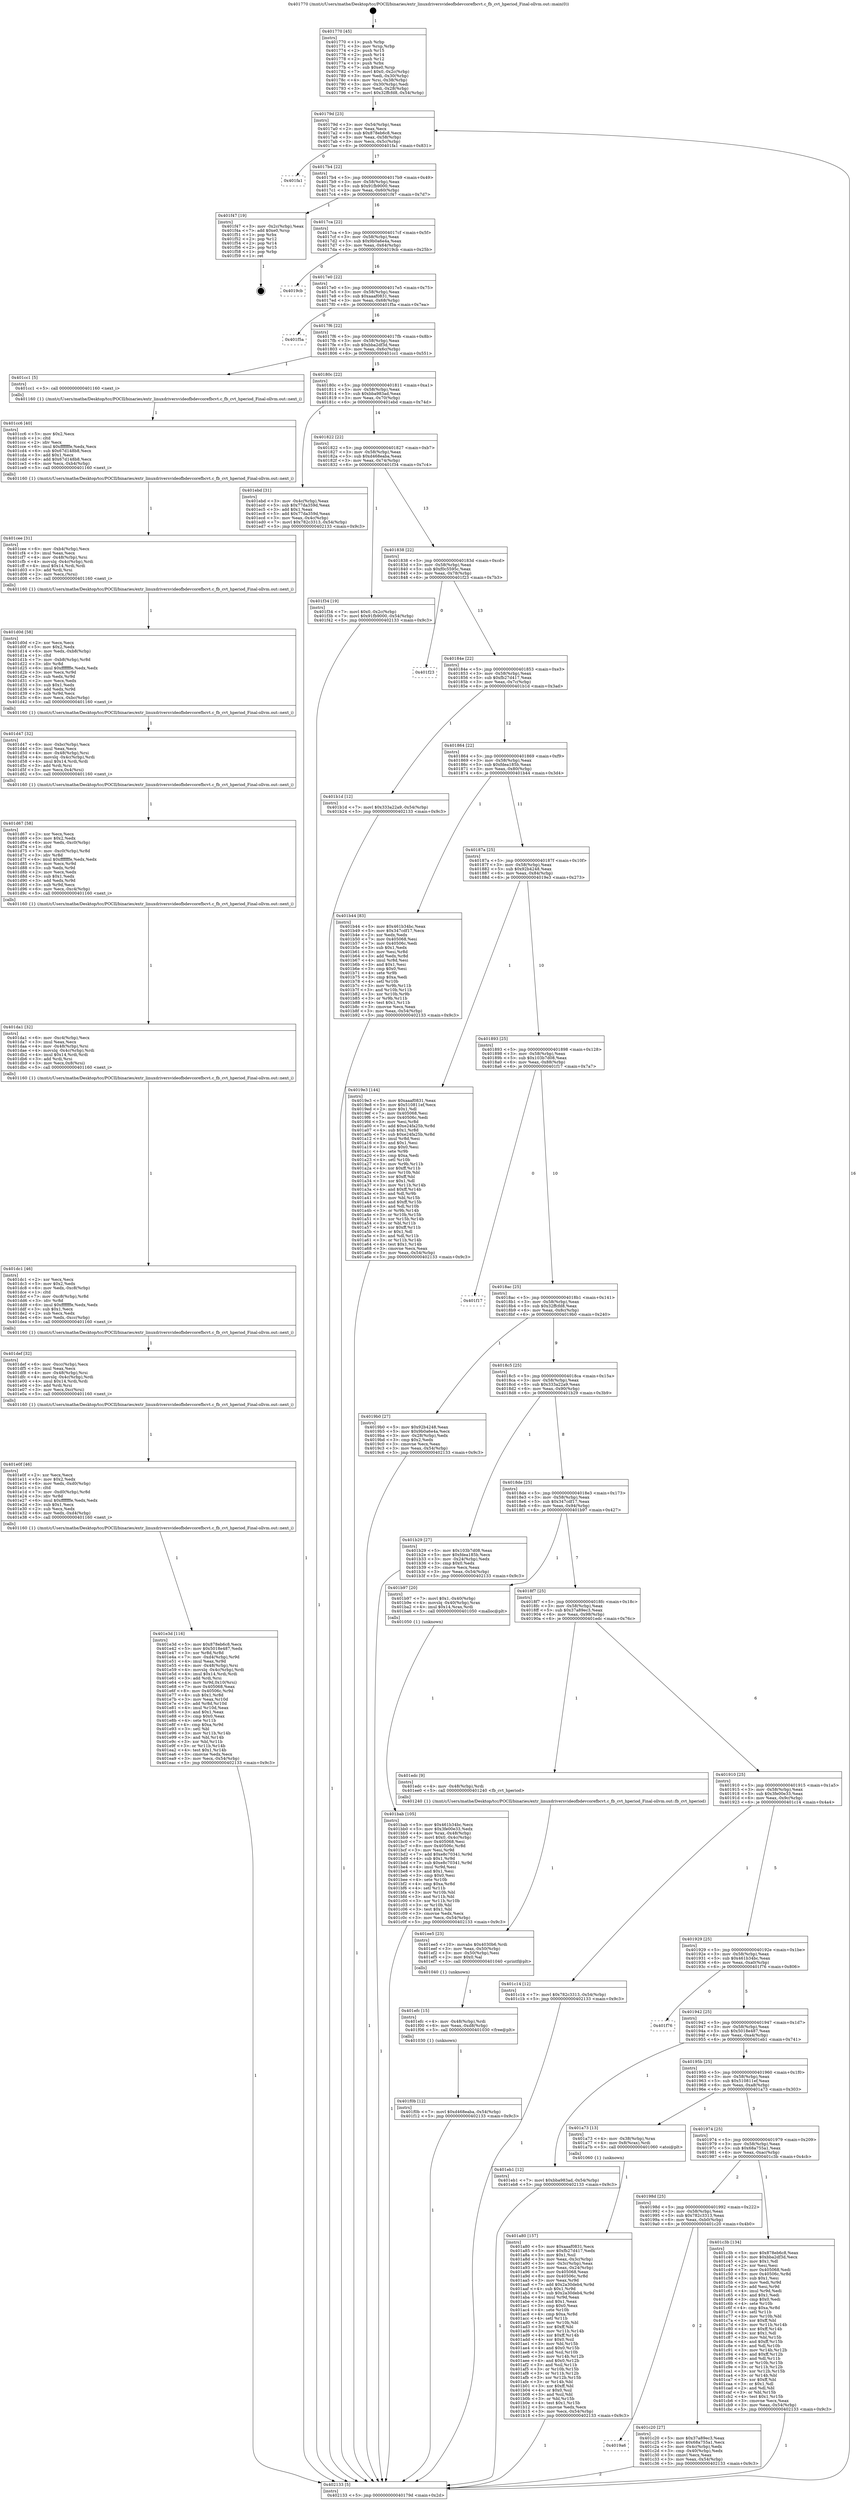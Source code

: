 digraph "0x401770" {
  label = "0x401770 (/mnt/c/Users/mathe/Desktop/tcc/POCII/binaries/extr_linuxdriversvideofbdevcorefbcvt.c_fb_cvt_hperiod_Final-ollvm.out::main(0))"
  labelloc = "t"
  node[shape=record]

  Entry [label="",width=0.3,height=0.3,shape=circle,fillcolor=black,style=filled]
  "0x40179d" [label="{
     0x40179d [23]\l
     | [instrs]\l
     &nbsp;&nbsp;0x40179d \<+3\>: mov -0x54(%rbp),%eax\l
     &nbsp;&nbsp;0x4017a0 \<+2\>: mov %eax,%ecx\l
     &nbsp;&nbsp;0x4017a2 \<+6\>: sub $0x878eb6c8,%ecx\l
     &nbsp;&nbsp;0x4017a8 \<+3\>: mov %eax,-0x58(%rbp)\l
     &nbsp;&nbsp;0x4017ab \<+3\>: mov %ecx,-0x5c(%rbp)\l
     &nbsp;&nbsp;0x4017ae \<+6\>: je 0000000000401fa1 \<main+0x831\>\l
  }"]
  "0x401fa1" [label="{
     0x401fa1\l
  }", style=dashed]
  "0x4017b4" [label="{
     0x4017b4 [22]\l
     | [instrs]\l
     &nbsp;&nbsp;0x4017b4 \<+5\>: jmp 00000000004017b9 \<main+0x49\>\l
     &nbsp;&nbsp;0x4017b9 \<+3\>: mov -0x58(%rbp),%eax\l
     &nbsp;&nbsp;0x4017bc \<+5\>: sub $0x91fb9000,%eax\l
     &nbsp;&nbsp;0x4017c1 \<+3\>: mov %eax,-0x60(%rbp)\l
     &nbsp;&nbsp;0x4017c4 \<+6\>: je 0000000000401f47 \<main+0x7d7\>\l
  }"]
  Exit [label="",width=0.3,height=0.3,shape=circle,fillcolor=black,style=filled,peripheries=2]
  "0x401f47" [label="{
     0x401f47 [19]\l
     | [instrs]\l
     &nbsp;&nbsp;0x401f47 \<+3\>: mov -0x2c(%rbp),%eax\l
     &nbsp;&nbsp;0x401f4a \<+7\>: add $0xe0,%rsp\l
     &nbsp;&nbsp;0x401f51 \<+1\>: pop %rbx\l
     &nbsp;&nbsp;0x401f52 \<+2\>: pop %r12\l
     &nbsp;&nbsp;0x401f54 \<+2\>: pop %r14\l
     &nbsp;&nbsp;0x401f56 \<+2\>: pop %r15\l
     &nbsp;&nbsp;0x401f58 \<+1\>: pop %rbp\l
     &nbsp;&nbsp;0x401f59 \<+1\>: ret\l
  }"]
  "0x4017ca" [label="{
     0x4017ca [22]\l
     | [instrs]\l
     &nbsp;&nbsp;0x4017ca \<+5\>: jmp 00000000004017cf \<main+0x5f\>\l
     &nbsp;&nbsp;0x4017cf \<+3\>: mov -0x58(%rbp),%eax\l
     &nbsp;&nbsp;0x4017d2 \<+5\>: sub $0x9b0a6e4a,%eax\l
     &nbsp;&nbsp;0x4017d7 \<+3\>: mov %eax,-0x64(%rbp)\l
     &nbsp;&nbsp;0x4017da \<+6\>: je 00000000004019cb \<main+0x25b\>\l
  }"]
  "0x401f0b" [label="{
     0x401f0b [12]\l
     | [instrs]\l
     &nbsp;&nbsp;0x401f0b \<+7\>: movl $0xd468eaba,-0x54(%rbp)\l
     &nbsp;&nbsp;0x401f12 \<+5\>: jmp 0000000000402133 \<main+0x9c3\>\l
  }"]
  "0x4019cb" [label="{
     0x4019cb\l
  }", style=dashed]
  "0x4017e0" [label="{
     0x4017e0 [22]\l
     | [instrs]\l
     &nbsp;&nbsp;0x4017e0 \<+5\>: jmp 00000000004017e5 \<main+0x75\>\l
     &nbsp;&nbsp;0x4017e5 \<+3\>: mov -0x58(%rbp),%eax\l
     &nbsp;&nbsp;0x4017e8 \<+5\>: sub $0xaaaf0831,%eax\l
     &nbsp;&nbsp;0x4017ed \<+3\>: mov %eax,-0x68(%rbp)\l
     &nbsp;&nbsp;0x4017f0 \<+6\>: je 0000000000401f5a \<main+0x7ea\>\l
  }"]
  "0x401efc" [label="{
     0x401efc [15]\l
     | [instrs]\l
     &nbsp;&nbsp;0x401efc \<+4\>: mov -0x48(%rbp),%rdi\l
     &nbsp;&nbsp;0x401f00 \<+6\>: mov %eax,-0xd8(%rbp)\l
     &nbsp;&nbsp;0x401f06 \<+5\>: call 0000000000401030 \<free@plt\>\l
     | [calls]\l
     &nbsp;&nbsp;0x401030 \{1\} (unknown)\l
  }"]
  "0x401f5a" [label="{
     0x401f5a\l
  }", style=dashed]
  "0x4017f6" [label="{
     0x4017f6 [22]\l
     | [instrs]\l
     &nbsp;&nbsp;0x4017f6 \<+5\>: jmp 00000000004017fb \<main+0x8b\>\l
     &nbsp;&nbsp;0x4017fb \<+3\>: mov -0x58(%rbp),%eax\l
     &nbsp;&nbsp;0x4017fe \<+5\>: sub $0xbba2df3d,%eax\l
     &nbsp;&nbsp;0x401803 \<+3\>: mov %eax,-0x6c(%rbp)\l
     &nbsp;&nbsp;0x401806 \<+6\>: je 0000000000401cc1 \<main+0x551\>\l
  }"]
  "0x401ee5" [label="{
     0x401ee5 [23]\l
     | [instrs]\l
     &nbsp;&nbsp;0x401ee5 \<+10\>: movabs $0x4030b6,%rdi\l
     &nbsp;&nbsp;0x401eef \<+3\>: mov %eax,-0x50(%rbp)\l
     &nbsp;&nbsp;0x401ef2 \<+3\>: mov -0x50(%rbp),%esi\l
     &nbsp;&nbsp;0x401ef5 \<+2\>: mov $0x0,%al\l
     &nbsp;&nbsp;0x401ef7 \<+5\>: call 0000000000401040 \<printf@plt\>\l
     | [calls]\l
     &nbsp;&nbsp;0x401040 \{1\} (unknown)\l
  }"]
  "0x401cc1" [label="{
     0x401cc1 [5]\l
     | [instrs]\l
     &nbsp;&nbsp;0x401cc1 \<+5\>: call 0000000000401160 \<next_i\>\l
     | [calls]\l
     &nbsp;&nbsp;0x401160 \{1\} (/mnt/c/Users/mathe/Desktop/tcc/POCII/binaries/extr_linuxdriversvideofbdevcorefbcvt.c_fb_cvt_hperiod_Final-ollvm.out::next_i)\l
  }"]
  "0x40180c" [label="{
     0x40180c [22]\l
     | [instrs]\l
     &nbsp;&nbsp;0x40180c \<+5\>: jmp 0000000000401811 \<main+0xa1\>\l
     &nbsp;&nbsp;0x401811 \<+3\>: mov -0x58(%rbp),%eax\l
     &nbsp;&nbsp;0x401814 \<+5\>: sub $0xbba983ad,%eax\l
     &nbsp;&nbsp;0x401819 \<+3\>: mov %eax,-0x70(%rbp)\l
     &nbsp;&nbsp;0x40181c \<+6\>: je 0000000000401ebd \<main+0x74d\>\l
  }"]
  "0x401e3d" [label="{
     0x401e3d [116]\l
     | [instrs]\l
     &nbsp;&nbsp;0x401e3d \<+5\>: mov $0x878eb6c8,%ecx\l
     &nbsp;&nbsp;0x401e42 \<+5\>: mov $0x5018e487,%edx\l
     &nbsp;&nbsp;0x401e47 \<+3\>: xor %r8d,%r8d\l
     &nbsp;&nbsp;0x401e4a \<+7\>: mov -0xd4(%rbp),%r9d\l
     &nbsp;&nbsp;0x401e51 \<+4\>: imul %eax,%r9d\l
     &nbsp;&nbsp;0x401e55 \<+4\>: mov -0x48(%rbp),%rsi\l
     &nbsp;&nbsp;0x401e59 \<+4\>: movslq -0x4c(%rbp),%rdi\l
     &nbsp;&nbsp;0x401e5d \<+4\>: imul $0x14,%rdi,%rdi\l
     &nbsp;&nbsp;0x401e61 \<+3\>: add %rdi,%rsi\l
     &nbsp;&nbsp;0x401e64 \<+4\>: mov %r9d,0x10(%rsi)\l
     &nbsp;&nbsp;0x401e68 \<+7\>: mov 0x405068,%eax\l
     &nbsp;&nbsp;0x401e6f \<+8\>: mov 0x40506c,%r9d\l
     &nbsp;&nbsp;0x401e77 \<+4\>: sub $0x1,%r8d\l
     &nbsp;&nbsp;0x401e7b \<+3\>: mov %eax,%r10d\l
     &nbsp;&nbsp;0x401e7e \<+3\>: add %r8d,%r10d\l
     &nbsp;&nbsp;0x401e81 \<+4\>: imul %r10d,%eax\l
     &nbsp;&nbsp;0x401e85 \<+3\>: and $0x1,%eax\l
     &nbsp;&nbsp;0x401e88 \<+3\>: cmp $0x0,%eax\l
     &nbsp;&nbsp;0x401e8b \<+4\>: sete %r11b\l
     &nbsp;&nbsp;0x401e8f \<+4\>: cmp $0xa,%r9d\l
     &nbsp;&nbsp;0x401e93 \<+3\>: setl %bl\l
     &nbsp;&nbsp;0x401e96 \<+3\>: mov %r11b,%r14b\l
     &nbsp;&nbsp;0x401e99 \<+3\>: and %bl,%r14b\l
     &nbsp;&nbsp;0x401e9c \<+3\>: xor %bl,%r11b\l
     &nbsp;&nbsp;0x401e9f \<+3\>: or %r11b,%r14b\l
     &nbsp;&nbsp;0x401ea2 \<+4\>: test $0x1,%r14b\l
     &nbsp;&nbsp;0x401ea6 \<+3\>: cmovne %edx,%ecx\l
     &nbsp;&nbsp;0x401ea9 \<+3\>: mov %ecx,-0x54(%rbp)\l
     &nbsp;&nbsp;0x401eac \<+5\>: jmp 0000000000402133 \<main+0x9c3\>\l
  }"]
  "0x401ebd" [label="{
     0x401ebd [31]\l
     | [instrs]\l
     &nbsp;&nbsp;0x401ebd \<+3\>: mov -0x4c(%rbp),%eax\l
     &nbsp;&nbsp;0x401ec0 \<+5\>: sub $0x77da359d,%eax\l
     &nbsp;&nbsp;0x401ec5 \<+3\>: add $0x1,%eax\l
     &nbsp;&nbsp;0x401ec8 \<+5\>: add $0x77da359d,%eax\l
     &nbsp;&nbsp;0x401ecd \<+3\>: mov %eax,-0x4c(%rbp)\l
     &nbsp;&nbsp;0x401ed0 \<+7\>: movl $0x782c3313,-0x54(%rbp)\l
     &nbsp;&nbsp;0x401ed7 \<+5\>: jmp 0000000000402133 \<main+0x9c3\>\l
  }"]
  "0x401822" [label="{
     0x401822 [22]\l
     | [instrs]\l
     &nbsp;&nbsp;0x401822 \<+5\>: jmp 0000000000401827 \<main+0xb7\>\l
     &nbsp;&nbsp;0x401827 \<+3\>: mov -0x58(%rbp),%eax\l
     &nbsp;&nbsp;0x40182a \<+5\>: sub $0xd468eaba,%eax\l
     &nbsp;&nbsp;0x40182f \<+3\>: mov %eax,-0x74(%rbp)\l
     &nbsp;&nbsp;0x401832 \<+6\>: je 0000000000401f34 \<main+0x7c4\>\l
  }"]
  "0x401e0f" [label="{
     0x401e0f [46]\l
     | [instrs]\l
     &nbsp;&nbsp;0x401e0f \<+2\>: xor %ecx,%ecx\l
     &nbsp;&nbsp;0x401e11 \<+5\>: mov $0x2,%edx\l
     &nbsp;&nbsp;0x401e16 \<+6\>: mov %edx,-0xd0(%rbp)\l
     &nbsp;&nbsp;0x401e1c \<+1\>: cltd\l
     &nbsp;&nbsp;0x401e1d \<+7\>: mov -0xd0(%rbp),%r8d\l
     &nbsp;&nbsp;0x401e24 \<+3\>: idiv %r8d\l
     &nbsp;&nbsp;0x401e27 \<+6\>: imul $0xfffffffe,%edx,%edx\l
     &nbsp;&nbsp;0x401e2d \<+3\>: sub $0x1,%ecx\l
     &nbsp;&nbsp;0x401e30 \<+2\>: sub %ecx,%edx\l
     &nbsp;&nbsp;0x401e32 \<+6\>: mov %edx,-0xd4(%rbp)\l
     &nbsp;&nbsp;0x401e38 \<+5\>: call 0000000000401160 \<next_i\>\l
     | [calls]\l
     &nbsp;&nbsp;0x401160 \{1\} (/mnt/c/Users/mathe/Desktop/tcc/POCII/binaries/extr_linuxdriversvideofbdevcorefbcvt.c_fb_cvt_hperiod_Final-ollvm.out::next_i)\l
  }"]
  "0x401f34" [label="{
     0x401f34 [19]\l
     | [instrs]\l
     &nbsp;&nbsp;0x401f34 \<+7\>: movl $0x0,-0x2c(%rbp)\l
     &nbsp;&nbsp;0x401f3b \<+7\>: movl $0x91fb9000,-0x54(%rbp)\l
     &nbsp;&nbsp;0x401f42 \<+5\>: jmp 0000000000402133 \<main+0x9c3\>\l
  }"]
  "0x401838" [label="{
     0x401838 [22]\l
     | [instrs]\l
     &nbsp;&nbsp;0x401838 \<+5\>: jmp 000000000040183d \<main+0xcd\>\l
     &nbsp;&nbsp;0x40183d \<+3\>: mov -0x58(%rbp),%eax\l
     &nbsp;&nbsp;0x401840 \<+5\>: sub $0xf0c5595c,%eax\l
     &nbsp;&nbsp;0x401845 \<+3\>: mov %eax,-0x78(%rbp)\l
     &nbsp;&nbsp;0x401848 \<+6\>: je 0000000000401f23 \<main+0x7b3\>\l
  }"]
  "0x401def" [label="{
     0x401def [32]\l
     | [instrs]\l
     &nbsp;&nbsp;0x401def \<+6\>: mov -0xcc(%rbp),%ecx\l
     &nbsp;&nbsp;0x401df5 \<+3\>: imul %eax,%ecx\l
     &nbsp;&nbsp;0x401df8 \<+4\>: mov -0x48(%rbp),%rsi\l
     &nbsp;&nbsp;0x401dfc \<+4\>: movslq -0x4c(%rbp),%rdi\l
     &nbsp;&nbsp;0x401e00 \<+4\>: imul $0x14,%rdi,%rdi\l
     &nbsp;&nbsp;0x401e04 \<+3\>: add %rdi,%rsi\l
     &nbsp;&nbsp;0x401e07 \<+3\>: mov %ecx,0xc(%rsi)\l
     &nbsp;&nbsp;0x401e0a \<+5\>: call 0000000000401160 \<next_i\>\l
     | [calls]\l
     &nbsp;&nbsp;0x401160 \{1\} (/mnt/c/Users/mathe/Desktop/tcc/POCII/binaries/extr_linuxdriversvideofbdevcorefbcvt.c_fb_cvt_hperiod_Final-ollvm.out::next_i)\l
  }"]
  "0x401f23" [label="{
     0x401f23\l
  }", style=dashed]
  "0x40184e" [label="{
     0x40184e [22]\l
     | [instrs]\l
     &nbsp;&nbsp;0x40184e \<+5\>: jmp 0000000000401853 \<main+0xe3\>\l
     &nbsp;&nbsp;0x401853 \<+3\>: mov -0x58(%rbp),%eax\l
     &nbsp;&nbsp;0x401856 \<+5\>: sub $0xfb27d417,%eax\l
     &nbsp;&nbsp;0x40185b \<+3\>: mov %eax,-0x7c(%rbp)\l
     &nbsp;&nbsp;0x40185e \<+6\>: je 0000000000401b1d \<main+0x3ad\>\l
  }"]
  "0x401dc1" [label="{
     0x401dc1 [46]\l
     | [instrs]\l
     &nbsp;&nbsp;0x401dc1 \<+2\>: xor %ecx,%ecx\l
     &nbsp;&nbsp;0x401dc3 \<+5\>: mov $0x2,%edx\l
     &nbsp;&nbsp;0x401dc8 \<+6\>: mov %edx,-0xc8(%rbp)\l
     &nbsp;&nbsp;0x401dce \<+1\>: cltd\l
     &nbsp;&nbsp;0x401dcf \<+7\>: mov -0xc8(%rbp),%r8d\l
     &nbsp;&nbsp;0x401dd6 \<+3\>: idiv %r8d\l
     &nbsp;&nbsp;0x401dd9 \<+6\>: imul $0xfffffffe,%edx,%edx\l
     &nbsp;&nbsp;0x401ddf \<+3\>: sub $0x1,%ecx\l
     &nbsp;&nbsp;0x401de2 \<+2\>: sub %ecx,%edx\l
     &nbsp;&nbsp;0x401de4 \<+6\>: mov %edx,-0xcc(%rbp)\l
     &nbsp;&nbsp;0x401dea \<+5\>: call 0000000000401160 \<next_i\>\l
     | [calls]\l
     &nbsp;&nbsp;0x401160 \{1\} (/mnt/c/Users/mathe/Desktop/tcc/POCII/binaries/extr_linuxdriversvideofbdevcorefbcvt.c_fb_cvt_hperiod_Final-ollvm.out::next_i)\l
  }"]
  "0x401b1d" [label="{
     0x401b1d [12]\l
     | [instrs]\l
     &nbsp;&nbsp;0x401b1d \<+7\>: movl $0x333a22a9,-0x54(%rbp)\l
     &nbsp;&nbsp;0x401b24 \<+5\>: jmp 0000000000402133 \<main+0x9c3\>\l
  }"]
  "0x401864" [label="{
     0x401864 [22]\l
     | [instrs]\l
     &nbsp;&nbsp;0x401864 \<+5\>: jmp 0000000000401869 \<main+0xf9\>\l
     &nbsp;&nbsp;0x401869 \<+3\>: mov -0x58(%rbp),%eax\l
     &nbsp;&nbsp;0x40186c \<+5\>: sub $0xfdea185b,%eax\l
     &nbsp;&nbsp;0x401871 \<+3\>: mov %eax,-0x80(%rbp)\l
     &nbsp;&nbsp;0x401874 \<+6\>: je 0000000000401b44 \<main+0x3d4\>\l
  }"]
  "0x401da1" [label="{
     0x401da1 [32]\l
     | [instrs]\l
     &nbsp;&nbsp;0x401da1 \<+6\>: mov -0xc4(%rbp),%ecx\l
     &nbsp;&nbsp;0x401da7 \<+3\>: imul %eax,%ecx\l
     &nbsp;&nbsp;0x401daa \<+4\>: mov -0x48(%rbp),%rsi\l
     &nbsp;&nbsp;0x401dae \<+4\>: movslq -0x4c(%rbp),%rdi\l
     &nbsp;&nbsp;0x401db2 \<+4\>: imul $0x14,%rdi,%rdi\l
     &nbsp;&nbsp;0x401db6 \<+3\>: add %rdi,%rsi\l
     &nbsp;&nbsp;0x401db9 \<+3\>: mov %ecx,0x8(%rsi)\l
     &nbsp;&nbsp;0x401dbc \<+5\>: call 0000000000401160 \<next_i\>\l
     | [calls]\l
     &nbsp;&nbsp;0x401160 \{1\} (/mnt/c/Users/mathe/Desktop/tcc/POCII/binaries/extr_linuxdriversvideofbdevcorefbcvt.c_fb_cvt_hperiod_Final-ollvm.out::next_i)\l
  }"]
  "0x401b44" [label="{
     0x401b44 [83]\l
     | [instrs]\l
     &nbsp;&nbsp;0x401b44 \<+5\>: mov $0x461b34bc,%eax\l
     &nbsp;&nbsp;0x401b49 \<+5\>: mov $0x347cdf17,%ecx\l
     &nbsp;&nbsp;0x401b4e \<+2\>: xor %edx,%edx\l
     &nbsp;&nbsp;0x401b50 \<+7\>: mov 0x405068,%esi\l
     &nbsp;&nbsp;0x401b57 \<+7\>: mov 0x40506c,%edi\l
     &nbsp;&nbsp;0x401b5e \<+3\>: sub $0x1,%edx\l
     &nbsp;&nbsp;0x401b61 \<+3\>: mov %esi,%r8d\l
     &nbsp;&nbsp;0x401b64 \<+3\>: add %edx,%r8d\l
     &nbsp;&nbsp;0x401b67 \<+4\>: imul %r8d,%esi\l
     &nbsp;&nbsp;0x401b6b \<+3\>: and $0x1,%esi\l
     &nbsp;&nbsp;0x401b6e \<+3\>: cmp $0x0,%esi\l
     &nbsp;&nbsp;0x401b71 \<+4\>: sete %r9b\l
     &nbsp;&nbsp;0x401b75 \<+3\>: cmp $0xa,%edi\l
     &nbsp;&nbsp;0x401b78 \<+4\>: setl %r10b\l
     &nbsp;&nbsp;0x401b7c \<+3\>: mov %r9b,%r11b\l
     &nbsp;&nbsp;0x401b7f \<+3\>: and %r10b,%r11b\l
     &nbsp;&nbsp;0x401b82 \<+3\>: xor %r10b,%r9b\l
     &nbsp;&nbsp;0x401b85 \<+3\>: or %r9b,%r11b\l
     &nbsp;&nbsp;0x401b88 \<+4\>: test $0x1,%r11b\l
     &nbsp;&nbsp;0x401b8c \<+3\>: cmovne %ecx,%eax\l
     &nbsp;&nbsp;0x401b8f \<+3\>: mov %eax,-0x54(%rbp)\l
     &nbsp;&nbsp;0x401b92 \<+5\>: jmp 0000000000402133 \<main+0x9c3\>\l
  }"]
  "0x40187a" [label="{
     0x40187a [25]\l
     | [instrs]\l
     &nbsp;&nbsp;0x40187a \<+5\>: jmp 000000000040187f \<main+0x10f\>\l
     &nbsp;&nbsp;0x40187f \<+3\>: mov -0x58(%rbp),%eax\l
     &nbsp;&nbsp;0x401882 \<+5\>: sub $0x92b4248,%eax\l
     &nbsp;&nbsp;0x401887 \<+6\>: mov %eax,-0x84(%rbp)\l
     &nbsp;&nbsp;0x40188d \<+6\>: je 00000000004019e3 \<main+0x273\>\l
  }"]
  "0x401d67" [label="{
     0x401d67 [58]\l
     | [instrs]\l
     &nbsp;&nbsp;0x401d67 \<+2\>: xor %ecx,%ecx\l
     &nbsp;&nbsp;0x401d69 \<+5\>: mov $0x2,%edx\l
     &nbsp;&nbsp;0x401d6e \<+6\>: mov %edx,-0xc0(%rbp)\l
     &nbsp;&nbsp;0x401d74 \<+1\>: cltd\l
     &nbsp;&nbsp;0x401d75 \<+7\>: mov -0xc0(%rbp),%r8d\l
     &nbsp;&nbsp;0x401d7c \<+3\>: idiv %r8d\l
     &nbsp;&nbsp;0x401d7f \<+6\>: imul $0xfffffffe,%edx,%edx\l
     &nbsp;&nbsp;0x401d85 \<+3\>: mov %ecx,%r9d\l
     &nbsp;&nbsp;0x401d88 \<+3\>: sub %edx,%r9d\l
     &nbsp;&nbsp;0x401d8b \<+2\>: mov %ecx,%edx\l
     &nbsp;&nbsp;0x401d8d \<+3\>: sub $0x1,%edx\l
     &nbsp;&nbsp;0x401d90 \<+3\>: add %edx,%r9d\l
     &nbsp;&nbsp;0x401d93 \<+3\>: sub %r9d,%ecx\l
     &nbsp;&nbsp;0x401d96 \<+6\>: mov %ecx,-0xc4(%rbp)\l
     &nbsp;&nbsp;0x401d9c \<+5\>: call 0000000000401160 \<next_i\>\l
     | [calls]\l
     &nbsp;&nbsp;0x401160 \{1\} (/mnt/c/Users/mathe/Desktop/tcc/POCII/binaries/extr_linuxdriversvideofbdevcorefbcvt.c_fb_cvt_hperiod_Final-ollvm.out::next_i)\l
  }"]
  "0x4019e3" [label="{
     0x4019e3 [144]\l
     | [instrs]\l
     &nbsp;&nbsp;0x4019e3 \<+5\>: mov $0xaaaf0831,%eax\l
     &nbsp;&nbsp;0x4019e8 \<+5\>: mov $0x510811ef,%ecx\l
     &nbsp;&nbsp;0x4019ed \<+2\>: mov $0x1,%dl\l
     &nbsp;&nbsp;0x4019ef \<+7\>: mov 0x405068,%esi\l
     &nbsp;&nbsp;0x4019f6 \<+7\>: mov 0x40506c,%edi\l
     &nbsp;&nbsp;0x4019fd \<+3\>: mov %esi,%r8d\l
     &nbsp;&nbsp;0x401a00 \<+7\>: add $0xe24fa25b,%r8d\l
     &nbsp;&nbsp;0x401a07 \<+4\>: sub $0x1,%r8d\l
     &nbsp;&nbsp;0x401a0b \<+7\>: sub $0xe24fa25b,%r8d\l
     &nbsp;&nbsp;0x401a12 \<+4\>: imul %r8d,%esi\l
     &nbsp;&nbsp;0x401a16 \<+3\>: and $0x1,%esi\l
     &nbsp;&nbsp;0x401a19 \<+3\>: cmp $0x0,%esi\l
     &nbsp;&nbsp;0x401a1c \<+4\>: sete %r9b\l
     &nbsp;&nbsp;0x401a20 \<+3\>: cmp $0xa,%edi\l
     &nbsp;&nbsp;0x401a23 \<+4\>: setl %r10b\l
     &nbsp;&nbsp;0x401a27 \<+3\>: mov %r9b,%r11b\l
     &nbsp;&nbsp;0x401a2a \<+4\>: xor $0xff,%r11b\l
     &nbsp;&nbsp;0x401a2e \<+3\>: mov %r10b,%bl\l
     &nbsp;&nbsp;0x401a31 \<+3\>: xor $0xff,%bl\l
     &nbsp;&nbsp;0x401a34 \<+3\>: xor $0x1,%dl\l
     &nbsp;&nbsp;0x401a37 \<+3\>: mov %r11b,%r14b\l
     &nbsp;&nbsp;0x401a3a \<+4\>: and $0xff,%r14b\l
     &nbsp;&nbsp;0x401a3e \<+3\>: and %dl,%r9b\l
     &nbsp;&nbsp;0x401a41 \<+3\>: mov %bl,%r15b\l
     &nbsp;&nbsp;0x401a44 \<+4\>: and $0xff,%r15b\l
     &nbsp;&nbsp;0x401a48 \<+3\>: and %dl,%r10b\l
     &nbsp;&nbsp;0x401a4b \<+3\>: or %r9b,%r14b\l
     &nbsp;&nbsp;0x401a4e \<+3\>: or %r10b,%r15b\l
     &nbsp;&nbsp;0x401a51 \<+3\>: xor %r15b,%r14b\l
     &nbsp;&nbsp;0x401a54 \<+3\>: or %bl,%r11b\l
     &nbsp;&nbsp;0x401a57 \<+4\>: xor $0xff,%r11b\l
     &nbsp;&nbsp;0x401a5b \<+3\>: or $0x1,%dl\l
     &nbsp;&nbsp;0x401a5e \<+3\>: and %dl,%r11b\l
     &nbsp;&nbsp;0x401a61 \<+3\>: or %r11b,%r14b\l
     &nbsp;&nbsp;0x401a64 \<+4\>: test $0x1,%r14b\l
     &nbsp;&nbsp;0x401a68 \<+3\>: cmovne %ecx,%eax\l
     &nbsp;&nbsp;0x401a6b \<+3\>: mov %eax,-0x54(%rbp)\l
     &nbsp;&nbsp;0x401a6e \<+5\>: jmp 0000000000402133 \<main+0x9c3\>\l
  }"]
  "0x401893" [label="{
     0x401893 [25]\l
     | [instrs]\l
     &nbsp;&nbsp;0x401893 \<+5\>: jmp 0000000000401898 \<main+0x128\>\l
     &nbsp;&nbsp;0x401898 \<+3\>: mov -0x58(%rbp),%eax\l
     &nbsp;&nbsp;0x40189b \<+5\>: sub $0x103b7d08,%eax\l
     &nbsp;&nbsp;0x4018a0 \<+6\>: mov %eax,-0x88(%rbp)\l
     &nbsp;&nbsp;0x4018a6 \<+6\>: je 0000000000401f17 \<main+0x7a7\>\l
  }"]
  "0x401d47" [label="{
     0x401d47 [32]\l
     | [instrs]\l
     &nbsp;&nbsp;0x401d47 \<+6\>: mov -0xbc(%rbp),%ecx\l
     &nbsp;&nbsp;0x401d4d \<+3\>: imul %eax,%ecx\l
     &nbsp;&nbsp;0x401d50 \<+4\>: mov -0x48(%rbp),%rsi\l
     &nbsp;&nbsp;0x401d54 \<+4\>: movslq -0x4c(%rbp),%rdi\l
     &nbsp;&nbsp;0x401d58 \<+4\>: imul $0x14,%rdi,%rdi\l
     &nbsp;&nbsp;0x401d5c \<+3\>: add %rdi,%rsi\l
     &nbsp;&nbsp;0x401d5f \<+3\>: mov %ecx,0x4(%rsi)\l
     &nbsp;&nbsp;0x401d62 \<+5\>: call 0000000000401160 \<next_i\>\l
     | [calls]\l
     &nbsp;&nbsp;0x401160 \{1\} (/mnt/c/Users/mathe/Desktop/tcc/POCII/binaries/extr_linuxdriversvideofbdevcorefbcvt.c_fb_cvt_hperiod_Final-ollvm.out::next_i)\l
  }"]
  "0x401f17" [label="{
     0x401f17\l
  }", style=dashed]
  "0x4018ac" [label="{
     0x4018ac [25]\l
     | [instrs]\l
     &nbsp;&nbsp;0x4018ac \<+5\>: jmp 00000000004018b1 \<main+0x141\>\l
     &nbsp;&nbsp;0x4018b1 \<+3\>: mov -0x58(%rbp),%eax\l
     &nbsp;&nbsp;0x4018b4 \<+5\>: sub $0x32ffcfd8,%eax\l
     &nbsp;&nbsp;0x4018b9 \<+6\>: mov %eax,-0x8c(%rbp)\l
     &nbsp;&nbsp;0x4018bf \<+6\>: je 00000000004019b0 \<main+0x240\>\l
  }"]
  "0x401d0d" [label="{
     0x401d0d [58]\l
     | [instrs]\l
     &nbsp;&nbsp;0x401d0d \<+2\>: xor %ecx,%ecx\l
     &nbsp;&nbsp;0x401d0f \<+5\>: mov $0x2,%edx\l
     &nbsp;&nbsp;0x401d14 \<+6\>: mov %edx,-0xb8(%rbp)\l
     &nbsp;&nbsp;0x401d1a \<+1\>: cltd\l
     &nbsp;&nbsp;0x401d1b \<+7\>: mov -0xb8(%rbp),%r8d\l
     &nbsp;&nbsp;0x401d22 \<+3\>: idiv %r8d\l
     &nbsp;&nbsp;0x401d25 \<+6\>: imul $0xfffffffe,%edx,%edx\l
     &nbsp;&nbsp;0x401d2b \<+3\>: mov %ecx,%r9d\l
     &nbsp;&nbsp;0x401d2e \<+3\>: sub %edx,%r9d\l
     &nbsp;&nbsp;0x401d31 \<+2\>: mov %ecx,%edx\l
     &nbsp;&nbsp;0x401d33 \<+3\>: sub $0x1,%edx\l
     &nbsp;&nbsp;0x401d36 \<+3\>: add %edx,%r9d\l
     &nbsp;&nbsp;0x401d39 \<+3\>: sub %r9d,%ecx\l
     &nbsp;&nbsp;0x401d3c \<+6\>: mov %ecx,-0xbc(%rbp)\l
     &nbsp;&nbsp;0x401d42 \<+5\>: call 0000000000401160 \<next_i\>\l
     | [calls]\l
     &nbsp;&nbsp;0x401160 \{1\} (/mnt/c/Users/mathe/Desktop/tcc/POCII/binaries/extr_linuxdriversvideofbdevcorefbcvt.c_fb_cvt_hperiod_Final-ollvm.out::next_i)\l
  }"]
  "0x4019b0" [label="{
     0x4019b0 [27]\l
     | [instrs]\l
     &nbsp;&nbsp;0x4019b0 \<+5\>: mov $0x92b4248,%eax\l
     &nbsp;&nbsp;0x4019b5 \<+5\>: mov $0x9b0a6e4a,%ecx\l
     &nbsp;&nbsp;0x4019ba \<+3\>: mov -0x28(%rbp),%edx\l
     &nbsp;&nbsp;0x4019bd \<+3\>: cmp $0x2,%edx\l
     &nbsp;&nbsp;0x4019c0 \<+3\>: cmovne %ecx,%eax\l
     &nbsp;&nbsp;0x4019c3 \<+3\>: mov %eax,-0x54(%rbp)\l
     &nbsp;&nbsp;0x4019c6 \<+5\>: jmp 0000000000402133 \<main+0x9c3\>\l
  }"]
  "0x4018c5" [label="{
     0x4018c5 [25]\l
     | [instrs]\l
     &nbsp;&nbsp;0x4018c5 \<+5\>: jmp 00000000004018ca \<main+0x15a\>\l
     &nbsp;&nbsp;0x4018ca \<+3\>: mov -0x58(%rbp),%eax\l
     &nbsp;&nbsp;0x4018cd \<+5\>: sub $0x333a22a9,%eax\l
     &nbsp;&nbsp;0x4018d2 \<+6\>: mov %eax,-0x90(%rbp)\l
     &nbsp;&nbsp;0x4018d8 \<+6\>: je 0000000000401b29 \<main+0x3b9\>\l
  }"]
  "0x402133" [label="{
     0x402133 [5]\l
     | [instrs]\l
     &nbsp;&nbsp;0x402133 \<+5\>: jmp 000000000040179d \<main+0x2d\>\l
  }"]
  "0x401770" [label="{
     0x401770 [45]\l
     | [instrs]\l
     &nbsp;&nbsp;0x401770 \<+1\>: push %rbp\l
     &nbsp;&nbsp;0x401771 \<+3\>: mov %rsp,%rbp\l
     &nbsp;&nbsp;0x401774 \<+2\>: push %r15\l
     &nbsp;&nbsp;0x401776 \<+2\>: push %r14\l
     &nbsp;&nbsp;0x401778 \<+2\>: push %r12\l
     &nbsp;&nbsp;0x40177a \<+1\>: push %rbx\l
     &nbsp;&nbsp;0x40177b \<+7\>: sub $0xe0,%rsp\l
     &nbsp;&nbsp;0x401782 \<+7\>: movl $0x0,-0x2c(%rbp)\l
     &nbsp;&nbsp;0x401789 \<+3\>: mov %edi,-0x30(%rbp)\l
     &nbsp;&nbsp;0x40178c \<+4\>: mov %rsi,-0x38(%rbp)\l
     &nbsp;&nbsp;0x401790 \<+3\>: mov -0x30(%rbp),%edi\l
     &nbsp;&nbsp;0x401793 \<+3\>: mov %edi,-0x28(%rbp)\l
     &nbsp;&nbsp;0x401796 \<+7\>: movl $0x32ffcfd8,-0x54(%rbp)\l
  }"]
  "0x401cee" [label="{
     0x401cee [31]\l
     | [instrs]\l
     &nbsp;&nbsp;0x401cee \<+6\>: mov -0xb4(%rbp),%ecx\l
     &nbsp;&nbsp;0x401cf4 \<+3\>: imul %eax,%ecx\l
     &nbsp;&nbsp;0x401cf7 \<+4\>: mov -0x48(%rbp),%rsi\l
     &nbsp;&nbsp;0x401cfb \<+4\>: movslq -0x4c(%rbp),%rdi\l
     &nbsp;&nbsp;0x401cff \<+4\>: imul $0x14,%rdi,%rdi\l
     &nbsp;&nbsp;0x401d03 \<+3\>: add %rdi,%rsi\l
     &nbsp;&nbsp;0x401d06 \<+2\>: mov %ecx,(%rsi)\l
     &nbsp;&nbsp;0x401d08 \<+5\>: call 0000000000401160 \<next_i\>\l
     | [calls]\l
     &nbsp;&nbsp;0x401160 \{1\} (/mnt/c/Users/mathe/Desktop/tcc/POCII/binaries/extr_linuxdriversvideofbdevcorefbcvt.c_fb_cvt_hperiod_Final-ollvm.out::next_i)\l
  }"]
  "0x401b29" [label="{
     0x401b29 [27]\l
     | [instrs]\l
     &nbsp;&nbsp;0x401b29 \<+5\>: mov $0x103b7d08,%eax\l
     &nbsp;&nbsp;0x401b2e \<+5\>: mov $0xfdea185b,%ecx\l
     &nbsp;&nbsp;0x401b33 \<+3\>: mov -0x24(%rbp),%edx\l
     &nbsp;&nbsp;0x401b36 \<+3\>: cmp $0x0,%edx\l
     &nbsp;&nbsp;0x401b39 \<+3\>: cmove %ecx,%eax\l
     &nbsp;&nbsp;0x401b3c \<+3\>: mov %eax,-0x54(%rbp)\l
     &nbsp;&nbsp;0x401b3f \<+5\>: jmp 0000000000402133 \<main+0x9c3\>\l
  }"]
  "0x4018de" [label="{
     0x4018de [25]\l
     | [instrs]\l
     &nbsp;&nbsp;0x4018de \<+5\>: jmp 00000000004018e3 \<main+0x173\>\l
     &nbsp;&nbsp;0x4018e3 \<+3\>: mov -0x58(%rbp),%eax\l
     &nbsp;&nbsp;0x4018e6 \<+5\>: sub $0x347cdf17,%eax\l
     &nbsp;&nbsp;0x4018eb \<+6\>: mov %eax,-0x94(%rbp)\l
     &nbsp;&nbsp;0x4018f1 \<+6\>: je 0000000000401b97 \<main+0x427\>\l
  }"]
  "0x401cc6" [label="{
     0x401cc6 [40]\l
     | [instrs]\l
     &nbsp;&nbsp;0x401cc6 \<+5\>: mov $0x2,%ecx\l
     &nbsp;&nbsp;0x401ccb \<+1\>: cltd\l
     &nbsp;&nbsp;0x401ccc \<+2\>: idiv %ecx\l
     &nbsp;&nbsp;0x401cce \<+6\>: imul $0xfffffffe,%edx,%ecx\l
     &nbsp;&nbsp;0x401cd4 \<+6\>: sub $0x67d148b8,%ecx\l
     &nbsp;&nbsp;0x401cda \<+3\>: add $0x1,%ecx\l
     &nbsp;&nbsp;0x401cdd \<+6\>: add $0x67d148b8,%ecx\l
     &nbsp;&nbsp;0x401ce3 \<+6\>: mov %ecx,-0xb4(%rbp)\l
     &nbsp;&nbsp;0x401ce9 \<+5\>: call 0000000000401160 \<next_i\>\l
     | [calls]\l
     &nbsp;&nbsp;0x401160 \{1\} (/mnt/c/Users/mathe/Desktop/tcc/POCII/binaries/extr_linuxdriversvideofbdevcorefbcvt.c_fb_cvt_hperiod_Final-ollvm.out::next_i)\l
  }"]
  "0x401b97" [label="{
     0x401b97 [20]\l
     | [instrs]\l
     &nbsp;&nbsp;0x401b97 \<+7\>: movl $0x1,-0x40(%rbp)\l
     &nbsp;&nbsp;0x401b9e \<+4\>: movslq -0x40(%rbp),%rax\l
     &nbsp;&nbsp;0x401ba2 \<+4\>: imul $0x14,%rax,%rdi\l
     &nbsp;&nbsp;0x401ba6 \<+5\>: call 0000000000401050 \<malloc@plt\>\l
     | [calls]\l
     &nbsp;&nbsp;0x401050 \{1\} (unknown)\l
  }"]
  "0x4018f7" [label="{
     0x4018f7 [25]\l
     | [instrs]\l
     &nbsp;&nbsp;0x4018f7 \<+5\>: jmp 00000000004018fc \<main+0x18c\>\l
     &nbsp;&nbsp;0x4018fc \<+3\>: mov -0x58(%rbp),%eax\l
     &nbsp;&nbsp;0x4018ff \<+5\>: sub $0x37a89ec3,%eax\l
     &nbsp;&nbsp;0x401904 \<+6\>: mov %eax,-0x98(%rbp)\l
     &nbsp;&nbsp;0x40190a \<+6\>: je 0000000000401edc \<main+0x76c\>\l
  }"]
  "0x4019a6" [label="{
     0x4019a6\l
  }", style=dashed]
  "0x401edc" [label="{
     0x401edc [9]\l
     | [instrs]\l
     &nbsp;&nbsp;0x401edc \<+4\>: mov -0x48(%rbp),%rdi\l
     &nbsp;&nbsp;0x401ee0 \<+5\>: call 0000000000401240 \<fb_cvt_hperiod\>\l
     | [calls]\l
     &nbsp;&nbsp;0x401240 \{1\} (/mnt/c/Users/mathe/Desktop/tcc/POCII/binaries/extr_linuxdriversvideofbdevcorefbcvt.c_fb_cvt_hperiod_Final-ollvm.out::fb_cvt_hperiod)\l
  }"]
  "0x401910" [label="{
     0x401910 [25]\l
     | [instrs]\l
     &nbsp;&nbsp;0x401910 \<+5\>: jmp 0000000000401915 \<main+0x1a5\>\l
     &nbsp;&nbsp;0x401915 \<+3\>: mov -0x58(%rbp),%eax\l
     &nbsp;&nbsp;0x401918 \<+5\>: sub $0x3fe00e33,%eax\l
     &nbsp;&nbsp;0x40191d \<+6\>: mov %eax,-0x9c(%rbp)\l
     &nbsp;&nbsp;0x401923 \<+6\>: je 0000000000401c14 \<main+0x4a4\>\l
  }"]
  "0x401c20" [label="{
     0x401c20 [27]\l
     | [instrs]\l
     &nbsp;&nbsp;0x401c20 \<+5\>: mov $0x37a89ec3,%eax\l
     &nbsp;&nbsp;0x401c25 \<+5\>: mov $0x68a755a1,%ecx\l
     &nbsp;&nbsp;0x401c2a \<+3\>: mov -0x4c(%rbp),%edx\l
     &nbsp;&nbsp;0x401c2d \<+3\>: cmp -0x40(%rbp),%edx\l
     &nbsp;&nbsp;0x401c30 \<+3\>: cmovl %ecx,%eax\l
     &nbsp;&nbsp;0x401c33 \<+3\>: mov %eax,-0x54(%rbp)\l
     &nbsp;&nbsp;0x401c36 \<+5\>: jmp 0000000000402133 \<main+0x9c3\>\l
  }"]
  "0x401c14" [label="{
     0x401c14 [12]\l
     | [instrs]\l
     &nbsp;&nbsp;0x401c14 \<+7\>: movl $0x782c3313,-0x54(%rbp)\l
     &nbsp;&nbsp;0x401c1b \<+5\>: jmp 0000000000402133 \<main+0x9c3\>\l
  }"]
  "0x401929" [label="{
     0x401929 [25]\l
     | [instrs]\l
     &nbsp;&nbsp;0x401929 \<+5\>: jmp 000000000040192e \<main+0x1be\>\l
     &nbsp;&nbsp;0x40192e \<+3\>: mov -0x58(%rbp),%eax\l
     &nbsp;&nbsp;0x401931 \<+5\>: sub $0x461b34bc,%eax\l
     &nbsp;&nbsp;0x401936 \<+6\>: mov %eax,-0xa0(%rbp)\l
     &nbsp;&nbsp;0x40193c \<+6\>: je 0000000000401f76 \<main+0x806\>\l
  }"]
  "0x40198d" [label="{
     0x40198d [25]\l
     | [instrs]\l
     &nbsp;&nbsp;0x40198d \<+5\>: jmp 0000000000401992 \<main+0x222\>\l
     &nbsp;&nbsp;0x401992 \<+3\>: mov -0x58(%rbp),%eax\l
     &nbsp;&nbsp;0x401995 \<+5\>: sub $0x782c3313,%eax\l
     &nbsp;&nbsp;0x40199a \<+6\>: mov %eax,-0xb0(%rbp)\l
     &nbsp;&nbsp;0x4019a0 \<+6\>: je 0000000000401c20 \<main+0x4b0\>\l
  }"]
  "0x401f76" [label="{
     0x401f76\l
  }", style=dashed]
  "0x401942" [label="{
     0x401942 [25]\l
     | [instrs]\l
     &nbsp;&nbsp;0x401942 \<+5\>: jmp 0000000000401947 \<main+0x1d7\>\l
     &nbsp;&nbsp;0x401947 \<+3\>: mov -0x58(%rbp),%eax\l
     &nbsp;&nbsp;0x40194a \<+5\>: sub $0x5018e487,%eax\l
     &nbsp;&nbsp;0x40194f \<+6\>: mov %eax,-0xa4(%rbp)\l
     &nbsp;&nbsp;0x401955 \<+6\>: je 0000000000401eb1 \<main+0x741\>\l
  }"]
  "0x401c3b" [label="{
     0x401c3b [134]\l
     | [instrs]\l
     &nbsp;&nbsp;0x401c3b \<+5\>: mov $0x878eb6c8,%eax\l
     &nbsp;&nbsp;0x401c40 \<+5\>: mov $0xbba2df3d,%ecx\l
     &nbsp;&nbsp;0x401c45 \<+2\>: mov $0x1,%dl\l
     &nbsp;&nbsp;0x401c47 \<+2\>: xor %esi,%esi\l
     &nbsp;&nbsp;0x401c49 \<+7\>: mov 0x405068,%edi\l
     &nbsp;&nbsp;0x401c50 \<+8\>: mov 0x40506c,%r8d\l
     &nbsp;&nbsp;0x401c58 \<+3\>: sub $0x1,%esi\l
     &nbsp;&nbsp;0x401c5b \<+3\>: mov %edi,%r9d\l
     &nbsp;&nbsp;0x401c5e \<+3\>: add %esi,%r9d\l
     &nbsp;&nbsp;0x401c61 \<+4\>: imul %r9d,%edi\l
     &nbsp;&nbsp;0x401c65 \<+3\>: and $0x1,%edi\l
     &nbsp;&nbsp;0x401c68 \<+3\>: cmp $0x0,%edi\l
     &nbsp;&nbsp;0x401c6b \<+4\>: sete %r10b\l
     &nbsp;&nbsp;0x401c6f \<+4\>: cmp $0xa,%r8d\l
     &nbsp;&nbsp;0x401c73 \<+4\>: setl %r11b\l
     &nbsp;&nbsp;0x401c77 \<+3\>: mov %r10b,%bl\l
     &nbsp;&nbsp;0x401c7a \<+3\>: xor $0xff,%bl\l
     &nbsp;&nbsp;0x401c7d \<+3\>: mov %r11b,%r14b\l
     &nbsp;&nbsp;0x401c80 \<+4\>: xor $0xff,%r14b\l
     &nbsp;&nbsp;0x401c84 \<+3\>: xor $0x1,%dl\l
     &nbsp;&nbsp;0x401c87 \<+3\>: mov %bl,%r15b\l
     &nbsp;&nbsp;0x401c8a \<+4\>: and $0xff,%r15b\l
     &nbsp;&nbsp;0x401c8e \<+3\>: and %dl,%r10b\l
     &nbsp;&nbsp;0x401c91 \<+3\>: mov %r14b,%r12b\l
     &nbsp;&nbsp;0x401c94 \<+4\>: and $0xff,%r12b\l
     &nbsp;&nbsp;0x401c98 \<+3\>: and %dl,%r11b\l
     &nbsp;&nbsp;0x401c9b \<+3\>: or %r10b,%r15b\l
     &nbsp;&nbsp;0x401c9e \<+3\>: or %r11b,%r12b\l
     &nbsp;&nbsp;0x401ca1 \<+3\>: xor %r12b,%r15b\l
     &nbsp;&nbsp;0x401ca4 \<+3\>: or %r14b,%bl\l
     &nbsp;&nbsp;0x401ca7 \<+3\>: xor $0xff,%bl\l
     &nbsp;&nbsp;0x401caa \<+3\>: or $0x1,%dl\l
     &nbsp;&nbsp;0x401cad \<+2\>: and %dl,%bl\l
     &nbsp;&nbsp;0x401caf \<+3\>: or %bl,%r15b\l
     &nbsp;&nbsp;0x401cb2 \<+4\>: test $0x1,%r15b\l
     &nbsp;&nbsp;0x401cb6 \<+3\>: cmovne %ecx,%eax\l
     &nbsp;&nbsp;0x401cb9 \<+3\>: mov %eax,-0x54(%rbp)\l
     &nbsp;&nbsp;0x401cbc \<+5\>: jmp 0000000000402133 \<main+0x9c3\>\l
  }"]
  "0x401eb1" [label="{
     0x401eb1 [12]\l
     | [instrs]\l
     &nbsp;&nbsp;0x401eb1 \<+7\>: movl $0xbba983ad,-0x54(%rbp)\l
     &nbsp;&nbsp;0x401eb8 \<+5\>: jmp 0000000000402133 \<main+0x9c3\>\l
  }"]
  "0x40195b" [label="{
     0x40195b [25]\l
     | [instrs]\l
     &nbsp;&nbsp;0x40195b \<+5\>: jmp 0000000000401960 \<main+0x1f0\>\l
     &nbsp;&nbsp;0x401960 \<+3\>: mov -0x58(%rbp),%eax\l
     &nbsp;&nbsp;0x401963 \<+5\>: sub $0x510811ef,%eax\l
     &nbsp;&nbsp;0x401968 \<+6\>: mov %eax,-0xa8(%rbp)\l
     &nbsp;&nbsp;0x40196e \<+6\>: je 0000000000401a73 \<main+0x303\>\l
  }"]
  "0x401bab" [label="{
     0x401bab [105]\l
     | [instrs]\l
     &nbsp;&nbsp;0x401bab \<+5\>: mov $0x461b34bc,%ecx\l
     &nbsp;&nbsp;0x401bb0 \<+5\>: mov $0x3fe00e33,%edx\l
     &nbsp;&nbsp;0x401bb5 \<+4\>: mov %rax,-0x48(%rbp)\l
     &nbsp;&nbsp;0x401bb9 \<+7\>: movl $0x0,-0x4c(%rbp)\l
     &nbsp;&nbsp;0x401bc0 \<+7\>: mov 0x405068,%esi\l
     &nbsp;&nbsp;0x401bc7 \<+8\>: mov 0x40506c,%r8d\l
     &nbsp;&nbsp;0x401bcf \<+3\>: mov %esi,%r9d\l
     &nbsp;&nbsp;0x401bd2 \<+7\>: add $0xe8c70341,%r9d\l
     &nbsp;&nbsp;0x401bd9 \<+4\>: sub $0x1,%r9d\l
     &nbsp;&nbsp;0x401bdd \<+7\>: sub $0xe8c70341,%r9d\l
     &nbsp;&nbsp;0x401be4 \<+4\>: imul %r9d,%esi\l
     &nbsp;&nbsp;0x401be8 \<+3\>: and $0x1,%esi\l
     &nbsp;&nbsp;0x401beb \<+3\>: cmp $0x0,%esi\l
     &nbsp;&nbsp;0x401bee \<+4\>: sete %r10b\l
     &nbsp;&nbsp;0x401bf2 \<+4\>: cmp $0xa,%r8d\l
     &nbsp;&nbsp;0x401bf6 \<+4\>: setl %r11b\l
     &nbsp;&nbsp;0x401bfa \<+3\>: mov %r10b,%bl\l
     &nbsp;&nbsp;0x401bfd \<+3\>: and %r11b,%bl\l
     &nbsp;&nbsp;0x401c00 \<+3\>: xor %r11b,%r10b\l
     &nbsp;&nbsp;0x401c03 \<+3\>: or %r10b,%bl\l
     &nbsp;&nbsp;0x401c06 \<+3\>: test $0x1,%bl\l
     &nbsp;&nbsp;0x401c09 \<+3\>: cmovne %edx,%ecx\l
     &nbsp;&nbsp;0x401c0c \<+3\>: mov %ecx,-0x54(%rbp)\l
     &nbsp;&nbsp;0x401c0f \<+5\>: jmp 0000000000402133 \<main+0x9c3\>\l
  }"]
  "0x401a73" [label="{
     0x401a73 [13]\l
     | [instrs]\l
     &nbsp;&nbsp;0x401a73 \<+4\>: mov -0x38(%rbp),%rax\l
     &nbsp;&nbsp;0x401a77 \<+4\>: mov 0x8(%rax),%rdi\l
     &nbsp;&nbsp;0x401a7b \<+5\>: call 0000000000401060 \<atoi@plt\>\l
     | [calls]\l
     &nbsp;&nbsp;0x401060 \{1\} (unknown)\l
  }"]
  "0x401974" [label="{
     0x401974 [25]\l
     | [instrs]\l
     &nbsp;&nbsp;0x401974 \<+5\>: jmp 0000000000401979 \<main+0x209\>\l
     &nbsp;&nbsp;0x401979 \<+3\>: mov -0x58(%rbp),%eax\l
     &nbsp;&nbsp;0x40197c \<+5\>: sub $0x68a755a1,%eax\l
     &nbsp;&nbsp;0x401981 \<+6\>: mov %eax,-0xac(%rbp)\l
     &nbsp;&nbsp;0x401987 \<+6\>: je 0000000000401c3b \<main+0x4cb\>\l
  }"]
  "0x401a80" [label="{
     0x401a80 [157]\l
     | [instrs]\l
     &nbsp;&nbsp;0x401a80 \<+5\>: mov $0xaaaf0831,%ecx\l
     &nbsp;&nbsp;0x401a85 \<+5\>: mov $0xfb27d417,%edx\l
     &nbsp;&nbsp;0x401a8a \<+3\>: mov $0x1,%sil\l
     &nbsp;&nbsp;0x401a8d \<+3\>: mov %eax,-0x3c(%rbp)\l
     &nbsp;&nbsp;0x401a90 \<+3\>: mov -0x3c(%rbp),%eax\l
     &nbsp;&nbsp;0x401a93 \<+3\>: mov %eax,-0x24(%rbp)\l
     &nbsp;&nbsp;0x401a96 \<+7\>: mov 0x405068,%eax\l
     &nbsp;&nbsp;0x401a9d \<+8\>: mov 0x40506c,%r8d\l
     &nbsp;&nbsp;0x401aa5 \<+3\>: mov %eax,%r9d\l
     &nbsp;&nbsp;0x401aa8 \<+7\>: add $0x2a30deb4,%r9d\l
     &nbsp;&nbsp;0x401aaf \<+4\>: sub $0x1,%r9d\l
     &nbsp;&nbsp;0x401ab3 \<+7\>: sub $0x2a30deb4,%r9d\l
     &nbsp;&nbsp;0x401aba \<+4\>: imul %r9d,%eax\l
     &nbsp;&nbsp;0x401abe \<+3\>: and $0x1,%eax\l
     &nbsp;&nbsp;0x401ac1 \<+3\>: cmp $0x0,%eax\l
     &nbsp;&nbsp;0x401ac4 \<+4\>: sete %r10b\l
     &nbsp;&nbsp;0x401ac8 \<+4\>: cmp $0xa,%r8d\l
     &nbsp;&nbsp;0x401acc \<+4\>: setl %r11b\l
     &nbsp;&nbsp;0x401ad0 \<+3\>: mov %r10b,%bl\l
     &nbsp;&nbsp;0x401ad3 \<+3\>: xor $0xff,%bl\l
     &nbsp;&nbsp;0x401ad6 \<+3\>: mov %r11b,%r14b\l
     &nbsp;&nbsp;0x401ad9 \<+4\>: xor $0xff,%r14b\l
     &nbsp;&nbsp;0x401add \<+4\>: xor $0x0,%sil\l
     &nbsp;&nbsp;0x401ae1 \<+3\>: mov %bl,%r15b\l
     &nbsp;&nbsp;0x401ae4 \<+4\>: and $0x0,%r15b\l
     &nbsp;&nbsp;0x401ae8 \<+3\>: and %sil,%r10b\l
     &nbsp;&nbsp;0x401aeb \<+3\>: mov %r14b,%r12b\l
     &nbsp;&nbsp;0x401aee \<+4\>: and $0x0,%r12b\l
     &nbsp;&nbsp;0x401af2 \<+3\>: and %sil,%r11b\l
     &nbsp;&nbsp;0x401af5 \<+3\>: or %r10b,%r15b\l
     &nbsp;&nbsp;0x401af8 \<+3\>: or %r11b,%r12b\l
     &nbsp;&nbsp;0x401afb \<+3\>: xor %r12b,%r15b\l
     &nbsp;&nbsp;0x401afe \<+3\>: or %r14b,%bl\l
     &nbsp;&nbsp;0x401b01 \<+3\>: xor $0xff,%bl\l
     &nbsp;&nbsp;0x401b04 \<+4\>: or $0x0,%sil\l
     &nbsp;&nbsp;0x401b08 \<+3\>: and %sil,%bl\l
     &nbsp;&nbsp;0x401b0b \<+3\>: or %bl,%r15b\l
     &nbsp;&nbsp;0x401b0e \<+4\>: test $0x1,%r15b\l
     &nbsp;&nbsp;0x401b12 \<+3\>: cmovne %edx,%ecx\l
     &nbsp;&nbsp;0x401b15 \<+3\>: mov %ecx,-0x54(%rbp)\l
     &nbsp;&nbsp;0x401b18 \<+5\>: jmp 0000000000402133 \<main+0x9c3\>\l
  }"]
  Entry -> "0x401770" [label=" 1"]
  "0x40179d" -> "0x401fa1" [label=" 0"]
  "0x40179d" -> "0x4017b4" [label=" 17"]
  "0x401f47" -> Exit [label=" 1"]
  "0x4017b4" -> "0x401f47" [label=" 1"]
  "0x4017b4" -> "0x4017ca" [label=" 16"]
  "0x401f34" -> "0x402133" [label=" 1"]
  "0x4017ca" -> "0x4019cb" [label=" 0"]
  "0x4017ca" -> "0x4017e0" [label=" 16"]
  "0x401f0b" -> "0x402133" [label=" 1"]
  "0x4017e0" -> "0x401f5a" [label=" 0"]
  "0x4017e0" -> "0x4017f6" [label=" 16"]
  "0x401efc" -> "0x401f0b" [label=" 1"]
  "0x4017f6" -> "0x401cc1" [label=" 1"]
  "0x4017f6" -> "0x40180c" [label=" 15"]
  "0x401ee5" -> "0x401efc" [label=" 1"]
  "0x40180c" -> "0x401ebd" [label=" 1"]
  "0x40180c" -> "0x401822" [label=" 14"]
  "0x401edc" -> "0x401ee5" [label=" 1"]
  "0x401822" -> "0x401f34" [label=" 1"]
  "0x401822" -> "0x401838" [label=" 13"]
  "0x401ebd" -> "0x402133" [label=" 1"]
  "0x401838" -> "0x401f23" [label=" 0"]
  "0x401838" -> "0x40184e" [label=" 13"]
  "0x401eb1" -> "0x402133" [label=" 1"]
  "0x40184e" -> "0x401b1d" [label=" 1"]
  "0x40184e" -> "0x401864" [label=" 12"]
  "0x401e3d" -> "0x402133" [label=" 1"]
  "0x401864" -> "0x401b44" [label=" 1"]
  "0x401864" -> "0x40187a" [label=" 11"]
  "0x401e0f" -> "0x401e3d" [label=" 1"]
  "0x40187a" -> "0x4019e3" [label=" 1"]
  "0x40187a" -> "0x401893" [label=" 10"]
  "0x401def" -> "0x401e0f" [label=" 1"]
  "0x401893" -> "0x401f17" [label=" 0"]
  "0x401893" -> "0x4018ac" [label=" 10"]
  "0x401dc1" -> "0x401def" [label=" 1"]
  "0x4018ac" -> "0x4019b0" [label=" 1"]
  "0x4018ac" -> "0x4018c5" [label=" 9"]
  "0x4019b0" -> "0x402133" [label=" 1"]
  "0x401770" -> "0x40179d" [label=" 1"]
  "0x402133" -> "0x40179d" [label=" 16"]
  "0x4019e3" -> "0x402133" [label=" 1"]
  "0x401da1" -> "0x401dc1" [label=" 1"]
  "0x4018c5" -> "0x401b29" [label=" 1"]
  "0x4018c5" -> "0x4018de" [label=" 8"]
  "0x401d67" -> "0x401da1" [label=" 1"]
  "0x4018de" -> "0x401b97" [label=" 1"]
  "0x4018de" -> "0x4018f7" [label=" 7"]
  "0x401d47" -> "0x401d67" [label=" 1"]
  "0x4018f7" -> "0x401edc" [label=" 1"]
  "0x4018f7" -> "0x401910" [label=" 6"]
  "0x401d0d" -> "0x401d47" [label=" 1"]
  "0x401910" -> "0x401c14" [label=" 1"]
  "0x401910" -> "0x401929" [label=" 5"]
  "0x401cee" -> "0x401d0d" [label=" 1"]
  "0x401929" -> "0x401f76" [label=" 0"]
  "0x401929" -> "0x401942" [label=" 5"]
  "0x401cc1" -> "0x401cc6" [label=" 1"]
  "0x401942" -> "0x401eb1" [label=" 1"]
  "0x401942" -> "0x40195b" [label=" 4"]
  "0x401c3b" -> "0x402133" [label=" 1"]
  "0x40195b" -> "0x401a73" [label=" 1"]
  "0x40195b" -> "0x401974" [label=" 3"]
  "0x401a73" -> "0x401a80" [label=" 1"]
  "0x401a80" -> "0x402133" [label=" 1"]
  "0x401b1d" -> "0x402133" [label=" 1"]
  "0x401b29" -> "0x402133" [label=" 1"]
  "0x401b44" -> "0x402133" [label=" 1"]
  "0x401b97" -> "0x401bab" [label=" 1"]
  "0x401bab" -> "0x402133" [label=" 1"]
  "0x401c14" -> "0x402133" [label=" 1"]
  "0x401c20" -> "0x402133" [label=" 2"]
  "0x401974" -> "0x401c3b" [label=" 1"]
  "0x401974" -> "0x40198d" [label=" 2"]
  "0x401cc6" -> "0x401cee" [label=" 1"]
  "0x40198d" -> "0x401c20" [label=" 2"]
  "0x40198d" -> "0x4019a6" [label=" 0"]
}
